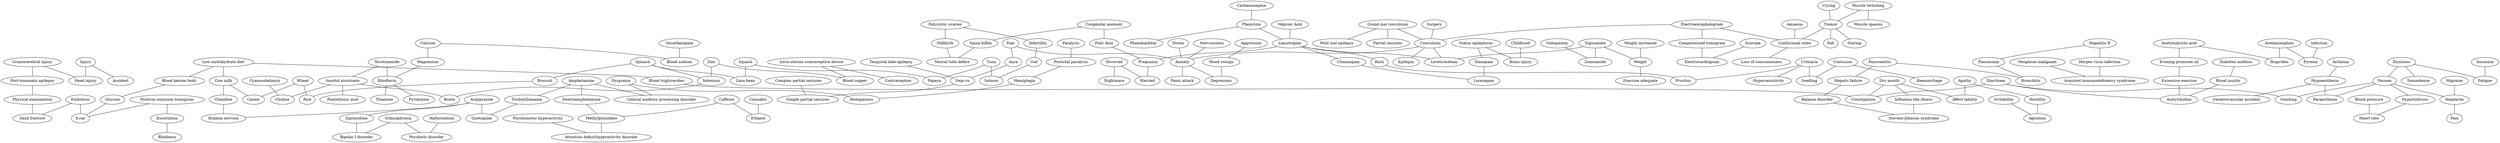 strict graph layer0 {
	graph [name=layer0];
	node [label="\N"];
	186	[label="Positron emission tomogram",
		src_id=183853,
		weight=0.001538196931038919];
	842	[label=Excoriation,
		src_id=176257,
		weight=0.0007960307803577408];
	186 -- 842	[level=1,
		weight=197.71];
	385	[label="X-ray",
		src_id=188917,
		weight=0.0007776396752599123];
	186 -- 385	[level=1,
		weight=50.45];
	335	[label="Polycystic ovaries",
		src_id=183761,
		weight=0.0014313435489676698];
	289	[label=Infertility,
		src_id=178985,
		weight=0.0015624465921691717];
	335 -- 289	[level=1,
		weight=133.68];
	391	[label=Stillbirth,
		level=1,
		src_id=186413,
		weight=0.002194396449608566];
	335 -- 391	[level=1,
		weight=143.89];
	653	[label=Cod,
		src_id=8995,
		weight=0.000528702187921748];
	289 -- 653	[level=1,
		weight=73.7];
	413	[label=Apathy,
		src_id=170717,
		weight=0.0004377170159435036];
	642	[label="Affect lability",
		src_id=169892,
		weight=0.00023370336869473323];
	413 -- 642	[level=1,
		weight=48.18];
	362	[label=Hostility,
		src_id=178312,
		weight=0.0006169733488112357];
	413 -- 362	[level=1,
		weight=39.25];
	233	[label=Embolism,
		src_id=175772,
		weight=0.0013509569563714];
	513	[label="Skull fracture",
		src_id=185991,
		weight=0.0005877877022712852];
	233 -- 513	[level=1,
		weight=52.15];
	233 -- 385	[level=1,
		weight=179.77];
	42	[label=Crying,
		level=1,
		src_id=174575,
		weight=0.0028911876367234235];
	35	[label=Tremor,
		level=1,
		src_id=187373,
		weight=0.0033443064368117574];
	42 -- 35	[level=1,
		weight=45.41];
	420	[label=Aripiprazole,
		src_id=1222,
		weight=0.0009066336354947128];
	779	[label=Ziprasidone,
		src_id=237,
		weight=0.0003034125765568167];
	420 -- 779	[level=1,
		weight=87.06];
	160	[label=Quetiapine,
		src_id=1208,
		weight=0.0019519749418229972];
	420 -- 160	[level=1,
		weight=74.9];
	582	[label="Bulimia nervosa",
		src_id=172802,
		weight=0.0008595825463917839];
	420 -- 582	[level=1,
		weight=78.67];
	20	[label=Dizziness,
		level=1,
		src_id=175317,
		weight=0.004113392458027239];
	26	[label=Nausea,
		level=1,
		src_id=181546,
		weight=0.00424979363482653];
	20 -- 26	[level=1,
		weight=104.52];
	31	[label=Somnolence,
		level=1,
		src_id=186129,
		weight=0.003362532280898387];
	20 -- 31	[level=1,
		weight=55.34];
	30	[label=Fatigue,
		level=1,
		src_id=176597,
		weight=0.0036182884051413314];
	20 -- 30	[level=1,
		weight=49.45];
	89	[label=Calcium,
		level=1,
		src_id=1327,
		weight=0.0025703554418925515];
	124	[label=Magnesium,
		src_id=1330,
		weight=0.0020143196733853727];
	89 -- 124	[level=1,
		weight=221.48];
	80	[label="Blood sodium",
		level=1,
		src_id=172362,
		weight=0.00206230307282915];
	89 -- 80	[level=1,
		weight=75.83];
	38	[label=Migraine,
		level=1,
		src_id=180996,
		weight=0.0035765342894331937];
	18	[label=Headache,
		level=1,
		src_id=177790,
		weight=0.004316019072897726];
	38 -- 18	[level=1,
		weight=94.85];
	6	[label="Grand mal convulsion",
		level=1,
		src_id=177516,
		weight=0.0053757387778945705];
	65	[label="Petit mal epilepsy",
		level=1,
		src_id=183307,
		weight=0.0021162618944178574];
	6 -- 65	[level=1,
		weight=59.99];
	1	[label=Convulsion,
		level=1,
		src_id=174366,
		weight=0.024698720508738226];
	6 -- 1	[level=1,
		weight=122.06];
	19	[label="Partial seizures",
		level=1,
		src_id=182927,
		weight=0.0034666694801409096];
	6 -- 19	[level=1,
		weight=69.43];
	16	[label=Topiramate,
		level=1,
		src_id=264,
		weight=0.004288259169590653];
	21	[label=Weight,
		level=1,
		src_id=188818,
		weight=0.0035399802978391083];
	16 -- 21	[level=1,
		weight=86.47];
	3	[label=Levetiracetam,
		level=1,
		src_id=1186,
		weight=0.006278783505619934];
	16 -- 3	[level=1,
		weight=92.43];
	58	[label=Zonisamide,
		level=1,
		src_id=895,
		weight=0.0024671024418610973];
	16 -- 58	[level=1,
		weight=54.66];
	94	[label="Status epilepticus",
		src_id=186374,
		weight=0.0018945106319535943];
	117	[label=Diazepam,
		src_id=815,
		weight=0.0017444790882722256];
	94 -- 117	[level=1,
		weight=51.73];
	52	[label="Brain injury",
		level=1,
		src_id=172600,
		weight=0.0027270940017095377];
	94 -- 52	[level=1,
		weight=45.08];
	23	[label=Amnesia,
		level=1,
		src_id=170136,
		weight=0.0032202224800775715];
	13	[label="Confusional state",
		level=1,
		src_id=174071,
		weight=0.004795576148027779];
	23 -- 13	[level=1,
		weight=48.69];
	120	[label="Congenital anomaly",
		src_id=174082,
		weight=0.0018951184325232129];
	79	[label="Folic Acid",
		level=1,
		src_id=150,
		weight=0.0023008819566830035];
	120 -- 79	[level=1,
		weight=110.38];
	351	[label="Spina bifida",
		src_id=186194,
		weight=0.0014440641968263886];
	120 -- 351	[level=1,
		weight=74.13];
	389	[label=Nicotinamide,
		level=1,
		src_id=2556,
		weight=0.002524645347829615];
	384	[label=Riboflavin,
		level=1,
		src_id=132,
		weight=0.0025560000175595147];
	389 -- 384	[level=1,
		weight=1000.0];
	481	[label="Inositol nicotinate",
		src_id=7903,
		weight=0.0018551024858923537];
	389 -- 481	[level=1,
		weight=438.61];
	214	[label="Dry mouth",
		src_id=175420,
		weight=0.0015255293031199565];
	214 -- 642	[level=1,
		weight=47.15];
	364	[label="Influenza like illness",
		src_id=179014,
		weight=0.0006527957892170385];
	214 -- 364	[level=1,
		weight=55.15];
	178	[label=Constipation,
		src_id=174340,
		weight=0.0016942798759365801];
	214 -- 178	[level=1,
		weight=63.75];
	102	[label=Blindness,
		level=1,
		src_id=171894,
		weight=0.0021014641331371584];
	842 -- 102	[level=1,
		weight=104.98];
	767	[label="Hepatitis B",
		src_id=177942,
		weight=0.0006347031642414839];
	305	[label=Pneumonia,
		src_id=183685,
		weight=0.0006617889534972553];
	767 -- 305	[level=1,
		weight=45.23];
	466	[label="Herpes virus infection",
		src_id=178111,
		weight=0.0009918866236741293];
	767 -- 466	[level=1,
		weight=64.69];
	311	[label=Zinc,
		src_id=1526,
		weight=0.0011279096779673163];
	369	[label=Selenium,
		src_id=9080,
		weight=0.0010928369402473368];
	311 -- 369	[level=1,
		weight=234.71];
	639	[label="Blood copper",
		src_id=172045,
		weight=0.0002598357149332294];
	311 -- 639	[level=1,
		weight=55.9];
	29	[label=Nervousness,
		level=1,
		src_id=181699,
		weight=0.003181584306795897];
	7	[label=Anxiety,
		level=1,
		src_id=170661,
		weight=0.005281086369615552];
	29 -- 7	[level=1,
		weight=39.88];
	82	[label="Weight increased",
		level=1,
		src_id=188826,
		weight=0.002104481805330702];
	82 -- 21	[level=1,
		weight=133.59];
	14	[label=Carbamazepine,
		level=1,
		src_id=551,
		weight=0.004231506816409165];
	15	[label=Phenytoin,
		level=1,
		src_id=243,
		weight=0.004466456099016855];
	14 -- 15	[level=1,
		weight=81.22];
	78	[label=Asthenia,
		level=1,
		src_id=171034,
		weight=0.0025372146965468765];
	76	[label=Hypoaesthesia,
		level=1,
		src_id=178564,
		weight=0.0025359740670463007];
	78 -- 76	[level=1,
		weight=49.45];
	137	[label=Diarrhoea,
		level=1,
		src_id=175200,
		weight=0.0021685250349787596];
	137 -- 178	[level=1,
		weight=63.65];
	502	[label=Acetylcholine,
		level=1,
		src_id=2951,
		weight=0.0020706202184666797];
	137 -- 502	[level=1,
		weight=81.69];
	47	[label=Vomiting,
		level=1,
		src_id=188709,
		weight=0.0033500095416846586];
	137 -- 47	[level=1,
		weight=58.45];
	81	[label="Psychomotor hyperactivity",
		level=1,
		src_id=184442,
		weight=0.002361026502095203];
	74	[label="Attention deficit/hyperactivity disorder",
		level=1,
		src_id=171101,
		weight=0.0024049937243921992];
	81 -- 74	[level=1,
		weight=111.62];
	44	[label=Paraesthesia,
		level=1,
		src_id=182787,
		weight=0.003216323220555274];
	26 -- 44	[level=1,
		weight=48.31];
	71	[label=Hyperhidrosis,
		level=1,
		src_id=178464,
		weight=0.002840380593648203];
	26 -- 71	[level=1,
		weight=47.44];
	26 -- 18	[level=1,
		weight=85.24];
	26 -- 47	[level=1,
		weight=60.95];
	602	[label="Low carbohydrate diet",
		src_id=180136,
		weight=0.001557661281250621];
	511	[label="Cow milk",
		src_id=8613,
		weight=0.0015205664758058805];
	602 -- 511	[level=1,
		weight=284.05];
	605	[label="Blood triglycerides",
		src_id=172398,
		weight=0.0014987109585209504];
	602 -- 605	[level=1,
		weight=472.75];
	486	[label="Blood ketone body",
		src_id=172233,
		weight=0.00133860713338367];
	602 -- 486	[level=1,
		weight=300.38];
	204	[label="Craniocerebral injury",
		src_id=174523,
		weight=0.0013230291168886102];
	629	[label="Post-traumatic epilepsy",
		src_id=183904,
		weight=0.0004700440905604224];
	204 -- 629	[level=1,
		weight=156.92];
	91	[label="Head injury",
		src_id=177785,
		weight=0.0020178790634786978];
	204 -- 91	[level=1,
		weight=55.43];
	33	[label="Complex partial seizures",
		level=1,
		src_id=174011,
		weight=0.0030330046747873017];
	41	[label="Simple partial seizures",
		level=1,
		src_id=185880,
		weight=0.0027535627408207834];
	33 -- 41	[level=1,
		weight=74.26];
	64	[label=Caffeine,
		level=1,
		src_id=192,
		weight=0.00275726706841078];
	32	[label=Ethanol,
		level=1,
		src_id=884,
		weight=0.0032453115018133446];
	64 -- 32	[level=1,
		weight=61.89];
	237	[label=Methylphenidate,
		src_id=411,
		weight=0.0013280728081401108];
	64 -- 237	[level=1,
		weight=57.82];
	8	[label=Stress,
		level=1,
		src_id=186464,
		weight=0.00466517844975504];
	8 -- 7	[level=1,
		weight=100.25];
	402	[label="Bipolar I disorder",
		src_id=171760,
		weight=0.0007572756002656362];
	779 -- 402	[level=1,
		weight=71.76];
	272	[label=Amphetamine,
		src_id=173,
		weight=0.001870654628393747];
	862	[label=Trichotillomania,
		src_id=187413,
		weight=0.00039475832800740633];
	272 -- 862	[level=1,
		weight=91.19];
	271	[label=Dextroamphetamine,
		src_id=1510,
		weight=0.0019336082295326944];
	272 -- 271	[level=1,
		weight=864.22];
	557	[label="Central auditory processing disorder",
		src_id=173299,
		weight=0.0008814000868430569];
	272 -- 557	[level=1,
		weight=74.2];
	36	[label="Muscle twitching",
		level=1,
		src_id=181276,
		weight=0.0030672693801141954];
	36 -- 35	[level=1,
		weight=52.0];
	59	[label="Muscle spasms",
		level=1,
		src_id=181270,
		weight=0.0026212664942540957];
	36 -- 59	[level=1,
		weight=46.91];
	37	[label=Phenobarbital,
		level=1,
		src_id=1158,
		weight=0.0031578093898088117];
	15 -- 37	[level=1,
		weight=78.04];
	5	[label=Lamotrigine,
		level=1,
		src_id=542,
		weight=0.005310528773966056];
	15 -- 5	[level=1,
		weight=96.5];
	76 -- 44	[level=1,
		weight=159.46];
	50	[label="Cerebrovascular accident",
		level=1,
		src_id=173414,
		weight=0.002803651459361603];
	76 -- 50	[level=1,
		weight=41.76];
	27	[label=Oxcarbazepine,
		level=1,
		src_id=762,
		weight=0.0032197510238863537];
	27 -- 80	[level=1,
		weight=65.33];
	40	[label=Childhood,
		level=1,
		src_id=173551,
		weight=0.0027746102239028063];
	40 -- 52	[level=1,
		weight=31.74];
	93	[label=Paralysis,
		level=1,
		src_id=182799,
		weight=0.002136857573659852];
	506	[label="Postictal paralysis",
		src_id=183927,
		weight=0.00043870257003546557];
	93 -- 506	[level=1,
		weight=64.88];
	69	[label=Irritability,
		level=1,
		src_id=179437,
		weight=0.0022445115600343624];
	84	[label=Agitation,
		level=1,
		src_id=169902,
		weight=0.0021503742819754704];
	69 -- 84	[level=1,
		weight=32.62];
	216	[label=Divorced,
		src_id=175315,
		weight=0.0008780806353478486];
	73	[label=Nightmare,
		level=1,
		src_id=181828,
		weight=0.0021326262947806308];
	216 -- 73	[level=1,
		weight=34.68];
	62	[label=Married,
		src_id=180527,
		weight=0.00200419587388437];
	216 -- 62	[level=1,
		weight=42.19];
	4	[label=Electroencephalogram,
		level=1,
		src_id=175720,
		weight=0.0064984604445425965];
	49	[label="Computerised tomogram",
		level=1,
		src_id=174039,
		weight=0.0029940053177553373];
	4 -- 49	[level=1,
		weight=73.05];
	4 -- 1	[level=1,
		weight=147.32];
	4 -- 13	[level=1,
		weight=81.5];
	51	[label=Cannabis,
		level=1,
		src_id=240914,
		weight=0.0022794046113804004];
	51 -- 32	[level=1,
		weight=80.45];
	555	[label="Physical examination",
		src_id=183464,
		weight=0.0004252791033820755];
	629 -- 555	[level=1,
		weight=78.67];
	11	[label="Valproic Acid",
		level=1,
		src_id=304,
		weight=0.004478406739664445];
	11 -- 5	[level=1,
		weight=120.82];
	273	[label=Cyanocobalamin,
		level=1,
		src_id=108,
		weight=0.0022038882154712504];
	430	[label=Choline,
		src_id=115,
		weight=0.001857336930960849];
	273 -- 430	[level=1,
		weight=542.33];
	34	[label=Fall,
		level=1,
		src_id=176540,
		weight=0.003137051583845913];
	35 -- 34	[level=1,
		weight=47.12];
	35 -- 13	[level=1,
		weight=49.59];
	55	[label=Staring,
		level=1,
		src_id=186369,
		weight=0.0025377174498396266];
	35 -- 55	[level=1,
		weight=40.41];
	124 -- 384	[level=1,
		weight=91.78];
	92	[label=Acetaminophen,
		level=1,
		src_id=307,
		weight=0.0027184236601410987];
	162	[label=Ibuprofen,
		src_id=1035,
		weight=0.0015941472027541908];
	92 -- 162	[level=1,
		weight=143.43];
	43	[label=Pyrexia,
		level=1,
		src_id=184658,
		weight=0.0035548694172793287];
	92 -- 43	[level=1,
		weight=47.75];
	264	[label=Urticaria,
		src_id=188054,
		weight=0.000881720072179547];
	83	[label=Hypersensitivity,
		level=1,
		src_id=178510,
		weight=0.002174172476477704];
	264 -- 83	[level=1,
		weight=61.02];
	100	[label=Swelling,
		level=1,
		src_id=186614,
		weight=0.0022015568339199296];
	264 -- 100	[level=1,
		weight=47.36];
	136	[label=Pruritus,
		src_id=184366,
		weight=0.0017582241326181665];
	264 -- 136	[level=1,
		weight=51.42];
	446	[label=Spinach,
		src_id=8638,
		weight=0.00163594856243054];
	429	[label=Broccoli,
		src_id=8584,
		weight=0.0017923599657017194];
	446 -- 429	[level=1,
		weight=258.32];
	623	[label="Lima bean",
		src_id=8610,
		weight=0.0008822386553094803];
	446 -- 623	[level=1,
		weight=250.75];
	446 -- 369	[level=1,
		weight=85.24];
	695	[label=Dyspraxia,
		src_id=175506,
		weight=0.0007144301257186851];
	528	[label=Hemiparesis,
		src_id=177843,
		weight=0.0007695393237569473];
	695 -- 528	[level=1,
		weight=152.63];
	695 -- 557	[level=1,
		weight=179.89];
	737	[label=Hemiplegia,
		src_id=177845,
		weight=0.00032466157540505944];
	506 -- 737	[level=1,
		weight=45.23];
	66	[label="Blood pressure",
		level=1,
		src_id=172305,
		weight=0.002695630858455117];
	106	[label="Heart rate",
		src_id=177799,
		weight=0.0018882754251329232];
	66 -- 106	[level=1,
		weight=60.51];
	249	[label=Rice,
		src_id=8633,
		weight=0.0015564585877146137];
	429 -- 249	[level=1,
		weight=83.56];
	176	[label="Acetylsalicylic acid",
		src_id=931,
		weight=0.0016336494505343221];
	176 -- 162	[level=1,
		weight=94.01];
	488	[label="Evening primrose oil",
		src_id=9213,
		weight=0.0018177937697690378];
	176 -- 488	[level=1,
		weight=122.8];
	208	[label=Wheat,
		src_id=8648,
		weight=0.001959322079159533];
	208 -- 249	[level=1,
		weight=107.14];
	541	[label=Casein,
		src_id=8589,
		weight=0.001459416422611104];
	208 -- 541	[level=1,
		weight=156.56];
	570	[label=Squash,
		src_id=8639,
		weight=0.001393195236056664];
	570 -- 623	[level=1,
		weight=354.81];
	561	[label=Papaya,
		src_id=8707,
		weight=0.001073547493118453];
	570 -- 561	[level=1,
		weight=245.95];
	462	[label=Clonidine,
		src_id=562,
		weight=0.0006282196777216102];
	511 -- 462	[level=1,
		weight=58.9];
	511 -- 541	[level=1,
		weight=354.81];
	68	[label=Lorazepam,
		level=1,
		src_id=177,
		weight=0.0023843446312761894];
	117 -- 68	[level=1,
		weight=64.04];
	407	[label=Pancreatitis,
		src_id=182725,
		weight=0.0007575877205577011];
	294	[label="Hepatic failure",
		src_id=177896,
		weight=0.00106568336265179];
	407 -- 294	[level=1,
		weight=95.05];
	467	[label=Bronchitis,
		src_id=172749,
		weight=0.0004191345609365113];
	407 -- 467	[level=1,
		weight=45.23];
	356	[label=Thiamine,
		level=1,
		src_id=144,
		weight=0.002552074374682406];
	384 -- 356	[level=1,
		weight=984.77];
	144	[label=Pyridoxine,
		level=1,
		src_id=156,
		weight=0.0022033477400478893];
	384 -- 144	[level=1,
		weight=343.79];
	28	[label=Injury,
		level=1,
		src_id=179153,
		weight=0.0035930034336370807];
	56	[label=Accident,
		level=1,
		src_id=169612,
		weight=0.0023442724750939465];
	28 -- 56	[level=1,
		weight=48.41];
	28 -- 91	[level=1,
		weight=58.81];
	142	[label=Contusion,
		src_id=174362,
		weight=0.0015243613332174169];
	142 -- 100	[level=1,
		weight=35.83];
	72	[label=Haemorrhage,
		level=1,
		src_id=177684,
		weight=0.0025829086186531];
	142 -- 72	[level=1,
		weight=55.34];
	555 -- 513	[level=1,
		weight=65.99];
	54	[label=Aggression,
		level=1,
		src_id=169900,
		weight=0.0025028053425075187];
	75	[label="Mood swings",
		level=1,
		src_id=181119,
		weight=0.0021205549904884467];
	54 -- 75	[level=1,
		weight=41.0];
	516	[label="Excessive exercise",
		src_id=176247,
		weight=0.001734659574307016];
	488 -- 516	[level=1,
		weight=402.63];
	71 -- 106	[level=1,
		weight=43.39];
	737 -- 528	[level=1,
		weight=141.19];
	462 -- 582	[level=1,
		weight=80.61];
	320	[label="Stevens-Johnson syndrome",
		src_id=186406,
		weight=0.001050760979853744];
	364 -- 320	[level=1,
		weight=83.71];
	130	[label=Electrocardiogram,
		src_id=175655,
		weight=0.0017201342793322946];
	49 -- 130	[level=1,
		weight=56.55];
	605 -- 178	[level=1,
		weight=63.44];
	67	[label=Gabapentin,
		level=1,
		src_id=982,
		weight=0.0025391415689463644];
	67 -- 58	[level=1,
		weight=42.55];
	308	[label="Balance disorder",
		src_id=171241,
		weight=0.0008481259135974243];
	294 -- 308	[level=1,
		weight=47.15];
	22	[label=Pregnancy,
		level=1,
		src_id=184014,
		weight=0.003811458174427524];
	79 -- 22	[level=1,
		weight=161.48];
	77	[label="Diabetes mellitus",
		level=1,
		src_id=175126,
		weight=0.002252593678909309];
	207	[label="Blood insulin",
		src_id=172218,
		weight=0.001841922891039834];
	77 -- 207	[level=1,
		weight=86.5];
	862 -- 160	[level=1,
		weight=107.14];
	397	[label="Neural tube defect",
		src_id=181701,
		weight=0.0016384786753697736];
	391 -- 397	[level=1,
		weight=281.97];
	293	[label="Pantothenic acid",
		level=1,
		src_id=1701,
		weight=0.0021787448111843847];
	481 -- 293	[level=1,
		weight=549.21];
	481 -- 430	[level=1,
		weight=861.13];
	405	[label=Biotin,
		src_id=114,
		weight=0.0015710806751715119];
	481 -- 405	[level=1,
		weight=431.07];
	362 -- 84	[level=1,
		weight=37.16];
	45	[label="Exercise adequate",
		level=1,
		src_id=176259,
		weight=0.0023276746616771628];
	21 -- 45	[level=1,
		weight=54.85];
	219	[label=Schizophrenia,
		src_id=185574,
		weight=0.001238062316115153];
	219 -- 402	[level=1,
		weight=46.86];
	104	[label="Psychotic disorder",
		level=1,
		src_id=184453,
		weight=0.0021318852567976517];
	219 -- 104	[level=1,
		weight=54.72];
	305 -- 467	[level=1,
		weight=92.31];
	5 -- 3	[level=1,
		weight=159.17];
	53	[label=Clonazepam,
		level=1,
		src_id=1052,
		weight=0.0024998893940091837];
	5 -- 53	[level=1,
		weight=44.03];
	57	[label=Rash,
		level=1,
		src_id=184786,
		weight=0.002888396763725651];
	5 -- 57	[level=1,
		weight=57.5];
	5 -- 22	[level=1,
		weight=89.36];
	17	[label=Fear,
		level=1,
		src_id=176601,
		weight=0.003959111273830587];
	17 -- 7	[level=1,
		weight=72.45];
	25	[label=Aura,
		level=1,
		src_id=171120,
		weight=0.003459358410520682];
	17 -- 25	[level=1,
		weight=66.63];
	88	[label="Neoplasm malignant",
		level=1,
		src_id=181636,
		weight=0.0020648433332677834];
	258	[label="Acquired immunodeficiency syndrome",
		src_id=169676,
		weight=0.00093736396413934];
	88 -- 258	[level=1,
		weight=48.9];
	90	[label=Syncope,
		level=1,
		src_id=186636,
		weight=0.0020919799809238477];
	90 -- 130	[level=1,
		weight=46.01];
	12	[label=Depression,
		level=1,
		src_id=175023,
		weight=0.0047740022387005344];
	75 -- 12	[level=1,
		weight=45.59];
	9	[label=Surgery,
		level=1,
		src_id=186589,
		weight=0.004497724510776403];
	9 -- 1	[level=1,
		weight=88.66];
	1 -- 3	[level=1,
		weight=145.77];
	1 -- 7	[level=1,
		weight=75.71];
	2	[label=Epilepsy,
		level=1,
		src_id=176107,
		weight=0.013073451190042117];
	1 -- 2	[level=1,
		weight=333.89];
	53 -- 68	[level=1,
		weight=47.22];
	183	[label=Glucose,
		src_id=8280,
		weight=0.0017590592013095045];
	486 -- 183	[level=1,
		weight=112.0];
	10	[label=Pain,
		level=1,
		src_id=182630,
		weight=0.0050650049660626315];
	18 -- 10	[level=1,
		weight=64.19];
	271 -- 237	[level=1,
		weight=180.57];
	445	[label=Tuna,
		src_id=8643,
		weight=0.0007673275646390939];
	445 -- 561	[level=1,
		weight=73.37];
	702	[label=Salmon,
		src_id=8996,
		weight=0.0006058833262269316];
	445 -- 702	[level=1,
		weight=145.74];
	207 -- 502	[level=1,
		weight=157.97];
	493	[label="Intra-uterine contraceptive device",
		src_id=179325,
		weight=0.0007818801590556453];
	126	[label=Contraception,
		level=1,
		src_id=174350,
		weight=0.002071574534298967];
	493 -- 126	[level=1,
		weight=89.31];
	493 -- 639	[level=1,
		weight=79.3];
	516 -- 502	[level=1,
		weight=480.36];
	308 -- 320	[level=1,
		weight=47.83];
	24	[label="Loss of consciousness",
		level=1,
		src_id=180127,
		weight=0.0037613193014656224];
	13 -- 24	[level=1,
		weight=68.66];
	7 -- 12	[level=1,
		weight=108.88];
	48	[label="Panic attack",
		level=1,
		src_id=182745,
		weight=0.0029367948521834848];
	7 -- 48	[level=1,
		weight=68.7];
	351 -- 397	[level=1,
		weight=243.61];
	70	[label=Insomnia,
		level=1,
		src_id=179162,
		weight=0.0023852410631291965];
	70 -- 30	[level=1,
		weight=30.82];
	57 -- 136	[level=1,
		weight=87.16];
	237 -- 74	[level=1,
		weight=113.03];
	466 -- 258	[level=1,
		weight=236.88];
	95	[label=Infection,
		level=1,
		src_id=178954,
		weight=0.0021127614490078356];
	95 -- 43	[level=1,
		weight=47.89];
	653 -- 702	[level=1,
		weight=75.05];
	61	[label="Deja vu",
		level=1,
		src_id=174936,
		weight=0.0025717404884164326];
	25 -- 61	[level=1,
		weight=72.75];
	46	[label=Hallucination,
		level=1,
		src_id=177734,
		weight=0.003043318802098554];
	46 -- 104	[level=1,
		weight=54.97];
	369 -- 405	[level=1,
		weight=145.41];
	22 -- 62	[level=1,
		weight=40.32];
	183 -- 385	[level=1,
		weight=63.44];
	39	[label="Temporal lobe epilepsy",
		level=1,
		src_id=186743,
		weight=0.002923239823548698];
	39 -- 61	[level=1,
		weight=56.18];
	61 -- 41	[level=1,
		weight=63.31];
}
